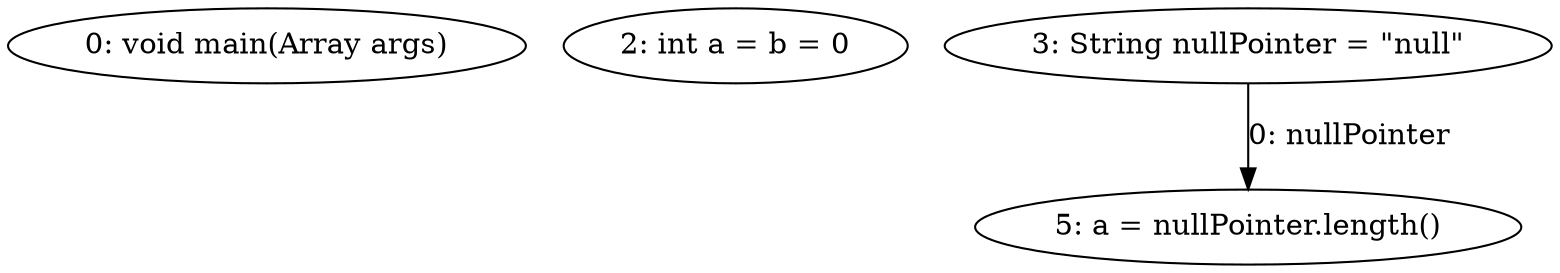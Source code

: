digraph G {
  1 [ label="0: void main(Array args)" ];
  2 [ label="2: int a = b = 0" ];
  3 [ label="3: String nullPointer = \"null\"" ];
  4 [ label="5: a = nullPointer.length()" ];
  3 -> 4 [ label="0: nullPointer" ];
}
